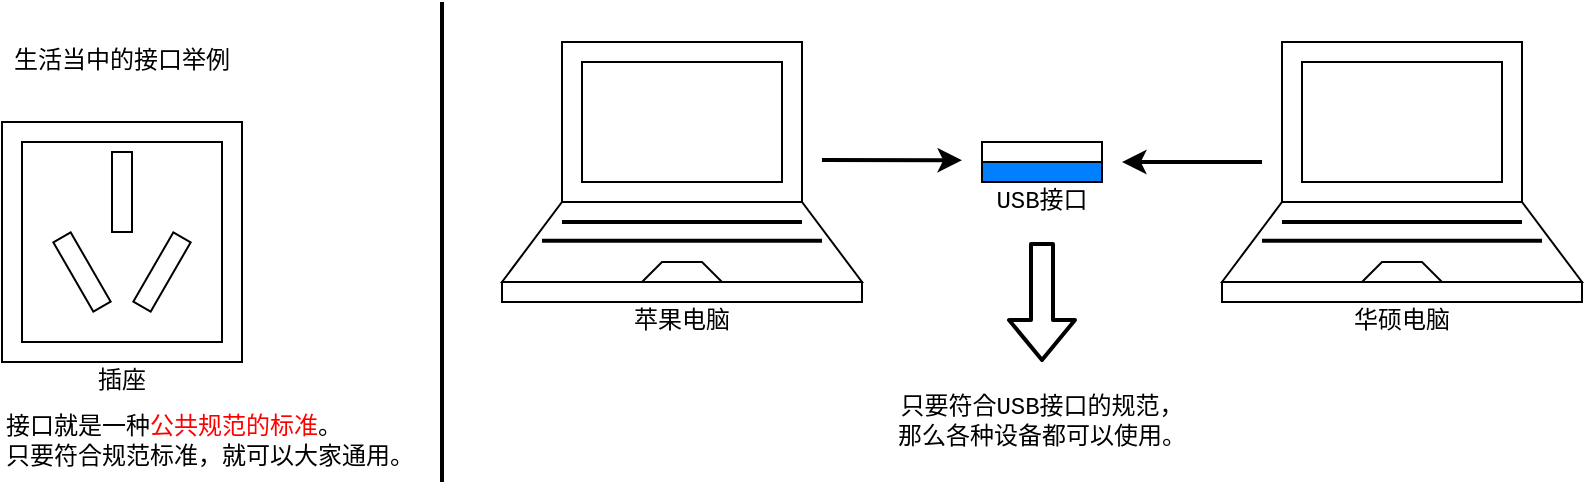 <mxfile version="13.6.2" type="device"><diagram id="d21BpA_rW_HGSlDH9VAM" name="Page-1"><mxGraphModel dx="1185" dy="1543" grid="1" gridSize="10" guides="1" tooltips="1" connect="1" arrows="1" fold="1" page="1" pageScale="1" pageWidth="1100" pageHeight="850" math="0" shadow="0"><root><mxCell id="0"/><mxCell id="1" parent="0"/><mxCell id="-fTrxQO_h41-bb7HHIic-1" value="生活当中的接口举例" style="text;html=1;strokeColor=none;fillColor=none;align=center;verticalAlign=middle;whiteSpace=wrap;rounded=0;fontFamily=Courier New;" vertex="1" parent="1"><mxGeometry x="40" y="20" width="120" height="20" as="geometry"/></mxCell><mxCell id="-fTrxQO_h41-bb7HHIic-2" value="" style="rounded=0;whiteSpace=wrap;html=1;fontFamily=Courier New;" vertex="1" parent="1"><mxGeometry x="40" y="60" width="120" height="120" as="geometry"/></mxCell><mxCell id="-fTrxQO_h41-bb7HHIic-3" value="" style="rounded=0;whiteSpace=wrap;html=1;fontFamily=Courier New;" vertex="1" parent="1"><mxGeometry x="50" y="70" width="100" height="100" as="geometry"/></mxCell><mxCell id="-fTrxQO_h41-bb7HHIic-4" value="" style="rounded=0;whiteSpace=wrap;html=1;rotation=90;fontFamily=Courier New;" vertex="1" parent="1"><mxGeometry x="80" y="90" width="40" height="10" as="geometry"/></mxCell><mxCell id="-fTrxQO_h41-bb7HHIic-5" value="" style="rounded=0;whiteSpace=wrap;html=1;rotation=-240;fontFamily=Courier New;" vertex="1" parent="1"><mxGeometry x="100" y="130" width="40" height="10" as="geometry"/></mxCell><mxCell id="-fTrxQO_h41-bb7HHIic-6" value="" style="rounded=0;whiteSpace=wrap;html=1;rotation=60;fontFamily=Courier New;" vertex="1" parent="1"><mxGeometry x="60" y="130" width="40" height="10" as="geometry"/></mxCell><mxCell id="-fTrxQO_h41-bb7HHIic-7" value="插座" style="text;html=1;strokeColor=none;fillColor=none;align=center;verticalAlign=middle;whiteSpace=wrap;rounded=0;fontFamily=Courier New;" vertex="1" parent="1"><mxGeometry x="40" y="180" width="120" height="20" as="geometry"/></mxCell><mxCell id="-fTrxQO_h41-bb7HHIic-8" value="接口就是一种&lt;font color=&quot;#ff0000&quot;&gt;公共规范的标准&lt;/font&gt;。&lt;br&gt;只要符合规范标准，就可以大家通用。" style="text;html=1;strokeColor=none;fillColor=none;align=left;verticalAlign=middle;whiteSpace=wrap;rounded=0;fontFamily=Courier New;" vertex="1" parent="1"><mxGeometry x="40" y="210" width="220" height="20" as="geometry"/></mxCell><mxCell id="-fTrxQO_h41-bb7HHIic-9" value="" style="endArrow=none;html=1;strokeWidth=2;fontFamily=Courier New;" edge="1" parent="1"><mxGeometry width="50" height="50" relative="1" as="geometry"><mxPoint x="260" y="240" as="sourcePoint"/><mxPoint x="260" as="targetPoint"/></mxGeometry></mxCell><mxCell id="-fTrxQO_h41-bb7HHIic-10" value="" style="rounded=0;whiteSpace=wrap;html=1;align=left;fontFamily=Courier New;" vertex="1" parent="1"><mxGeometry x="320" y="20" width="120" height="80" as="geometry"/></mxCell><mxCell id="-fTrxQO_h41-bb7HHIic-12" value="" style="shape=trapezoid;perimeter=trapezoidPerimeter;whiteSpace=wrap;html=1;fixedSize=1;align=left;size=30;fontFamily=Courier New;" vertex="1" parent="1"><mxGeometry x="290" y="100" width="180" height="40" as="geometry"/></mxCell><mxCell id="-fTrxQO_h41-bb7HHIic-13" value="" style="rounded=0;whiteSpace=wrap;html=1;align=left;fontFamily=Courier New;" vertex="1" parent="1"><mxGeometry x="330" y="30" width="100" height="60" as="geometry"/></mxCell><mxCell id="-fTrxQO_h41-bb7HHIic-14" value="" style="endArrow=none;html=1;strokeWidth=2;fontFamily=Courier New;" edge="1" parent="1"><mxGeometry width="50" height="50" relative="1" as="geometry"><mxPoint x="320" y="110" as="sourcePoint"/><mxPoint x="440" y="110" as="targetPoint"/></mxGeometry></mxCell><mxCell id="-fTrxQO_h41-bb7HHIic-15" value="" style="endArrow=none;html=1;strokeWidth=2;fontFamily=Courier New;" edge="1" parent="1"><mxGeometry width="50" height="50" relative="1" as="geometry"><mxPoint x="310" y="119.43" as="sourcePoint"/><mxPoint x="450" y="119.43" as="targetPoint"/></mxGeometry></mxCell><mxCell id="-fTrxQO_h41-bb7HHIic-16" value="" style="shape=trapezoid;perimeter=trapezoidPerimeter;whiteSpace=wrap;html=1;fixedSize=1;align=left;size=10;fontFamily=Courier New;" vertex="1" parent="1"><mxGeometry x="360" y="130" width="40" height="10" as="geometry"/></mxCell><mxCell id="-fTrxQO_h41-bb7HHIic-17" value="" style="rounded=0;whiteSpace=wrap;html=1;align=left;fontFamily=Courier New;" vertex="1" parent="1"><mxGeometry x="290" y="140" width="180" height="10" as="geometry"/></mxCell><mxCell id="-fTrxQO_h41-bb7HHIic-18" value="苹果电脑" style="text;html=1;strokeColor=none;fillColor=none;align=center;verticalAlign=middle;whiteSpace=wrap;rounded=0;fontFamily=Courier New;" vertex="1" parent="1"><mxGeometry x="320" y="150" width="120" height="20" as="geometry"/></mxCell><mxCell id="-fTrxQO_h41-bb7HHIic-19" value="" style="rounded=0;whiteSpace=wrap;html=1;align=left;fontFamily=Courier New;" vertex="1" parent="1"><mxGeometry x="680" y="20" width="120" height="80" as="geometry"/></mxCell><mxCell id="-fTrxQO_h41-bb7HHIic-20" value="" style="shape=trapezoid;perimeter=trapezoidPerimeter;whiteSpace=wrap;html=1;fixedSize=1;align=left;size=30;fontFamily=Courier New;" vertex="1" parent="1"><mxGeometry x="650" y="100" width="180" height="40" as="geometry"/></mxCell><mxCell id="-fTrxQO_h41-bb7HHIic-21" value="" style="rounded=0;whiteSpace=wrap;html=1;align=left;fontFamily=Courier New;" vertex="1" parent="1"><mxGeometry x="690" y="30" width="100" height="60" as="geometry"/></mxCell><mxCell id="-fTrxQO_h41-bb7HHIic-22" value="" style="endArrow=none;html=1;strokeWidth=2;fontFamily=Courier New;" edge="1" parent="1"><mxGeometry width="50" height="50" relative="1" as="geometry"><mxPoint x="680" y="110" as="sourcePoint"/><mxPoint x="800" y="110" as="targetPoint"/></mxGeometry></mxCell><mxCell id="-fTrxQO_h41-bb7HHIic-23" value="" style="endArrow=none;html=1;strokeWidth=2;fontFamily=Courier New;" edge="1" parent="1"><mxGeometry width="50" height="50" relative="1" as="geometry"><mxPoint x="670" y="119.43" as="sourcePoint"/><mxPoint x="810" y="119.43" as="targetPoint"/></mxGeometry></mxCell><mxCell id="-fTrxQO_h41-bb7HHIic-24" value="" style="shape=trapezoid;perimeter=trapezoidPerimeter;whiteSpace=wrap;html=1;fixedSize=1;align=left;size=10;fontFamily=Courier New;" vertex="1" parent="1"><mxGeometry x="720" y="130" width="40" height="10" as="geometry"/></mxCell><mxCell id="-fTrxQO_h41-bb7HHIic-25" value="" style="rounded=0;whiteSpace=wrap;html=1;align=left;fontFamily=Courier New;" vertex="1" parent="1"><mxGeometry x="650" y="140" width="180" height="10" as="geometry"/></mxCell><mxCell id="-fTrxQO_h41-bb7HHIic-26" value="华硕电脑" style="text;html=1;strokeColor=none;fillColor=none;align=center;verticalAlign=middle;whiteSpace=wrap;rounded=0;fontFamily=Courier New;" vertex="1" parent="1"><mxGeometry x="680" y="150" width="120" height="20" as="geometry"/></mxCell><mxCell id="-fTrxQO_h41-bb7HHIic-27" value="" style="rounded=0;whiteSpace=wrap;html=1;align=left;fontFamily=Courier New;" vertex="1" parent="1"><mxGeometry x="530" y="70" width="60" height="20" as="geometry"/></mxCell><mxCell id="-fTrxQO_h41-bb7HHIic-28" value="" style="rounded=0;whiteSpace=wrap;html=1;align=left;fillColor=#007FFF;fontFamily=Courier New;" vertex="1" parent="1"><mxGeometry x="530" y="80" width="60" height="10" as="geometry"/></mxCell><mxCell id="-fTrxQO_h41-bb7HHIic-29" value="USB接口" style="text;html=1;strokeColor=none;fillColor=none;align=center;verticalAlign=middle;whiteSpace=wrap;rounded=0;fontFamily=Courier New;" vertex="1" parent="1"><mxGeometry x="530" y="90" width="60" height="20" as="geometry"/></mxCell><mxCell id="-fTrxQO_h41-bb7HHIic-30" value="" style="endArrow=classic;html=1;strokeWidth=2;fontFamily=Courier New;" edge="1" parent="1"><mxGeometry width="50" height="50" relative="1" as="geometry"><mxPoint x="450" y="79" as="sourcePoint"/><mxPoint x="520" y="79.17" as="targetPoint"/></mxGeometry></mxCell><mxCell id="-fTrxQO_h41-bb7HHIic-31" value="" style="endArrow=classic;html=1;strokeWidth=2;fontFamily=Courier New;" edge="1" parent="1"><mxGeometry width="50" height="50" relative="1" as="geometry"><mxPoint x="670" y="80" as="sourcePoint"/><mxPoint x="600" y="80" as="targetPoint"/></mxGeometry></mxCell><mxCell id="-fTrxQO_h41-bb7HHIic-32" value="" style="shape=flexArrow;endArrow=classic;html=1;strokeWidth=2;fontFamily=Courier New;" edge="1" parent="1"><mxGeometry width="50" height="50" relative="1" as="geometry"><mxPoint x="560" y="120" as="sourcePoint"/><mxPoint x="560" y="180" as="targetPoint"/></mxGeometry></mxCell><mxCell id="-fTrxQO_h41-bb7HHIic-34" value="只要符合USB接口的规范，&lt;br&gt;那么各种设备都可以使用。" style="text;html=1;strokeColor=none;fillColor=none;align=center;verticalAlign=middle;whiteSpace=wrap;rounded=0;fontFamily=Courier New;" vertex="1" parent="1"><mxGeometry x="485" y="200" width="150" height="20" as="geometry"/></mxCell></root></mxGraphModel></diagram></mxfile>